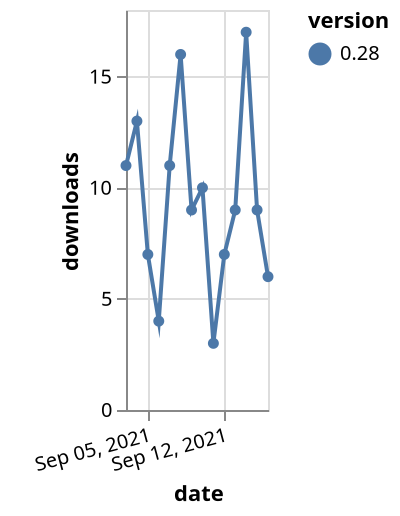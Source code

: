 {"$schema": "https://vega.github.io/schema/vega-lite/v5.json", "description": "A simple bar chart with embedded data.", "data": {"values": [{"date": "2021-09-03", "total": 9950, "delta": 11, "version": "0.28"}, {"date": "2021-09-04", "total": 9963, "delta": 13, "version": "0.28"}, {"date": "2021-09-05", "total": 9970, "delta": 7, "version": "0.28"}, {"date": "2021-09-06", "total": 9974, "delta": 4, "version": "0.28"}, {"date": "2021-09-07", "total": 9985, "delta": 11, "version": "0.28"}, {"date": "2021-09-08", "total": 10001, "delta": 16, "version": "0.28"}, {"date": "2021-09-09", "total": 10010, "delta": 9, "version": "0.28"}, {"date": "2021-09-10", "total": 10020, "delta": 10, "version": "0.28"}, {"date": "2021-09-11", "total": 10023, "delta": 3, "version": "0.28"}, {"date": "2021-09-12", "total": 10030, "delta": 7, "version": "0.28"}, {"date": "2021-09-13", "total": 10039, "delta": 9, "version": "0.28"}, {"date": "2021-09-14", "total": 10056, "delta": 17, "version": "0.28"}, {"date": "2021-09-15", "total": 10065, "delta": 9, "version": "0.28"}, {"date": "2021-09-16", "total": 10071, "delta": 6, "version": "0.28"}]}, "width": "container", "mark": {"type": "line", "point": {"filled": true}}, "encoding": {"x": {"field": "date", "type": "temporal", "timeUnit": "yearmonthdate", "title": "date", "axis": {"labelAngle": -15}}, "y": {"field": "delta", "type": "quantitative", "title": "downloads"}, "color": {"field": "version", "type": "nominal"}, "tooltip": {"field": "delta"}}}